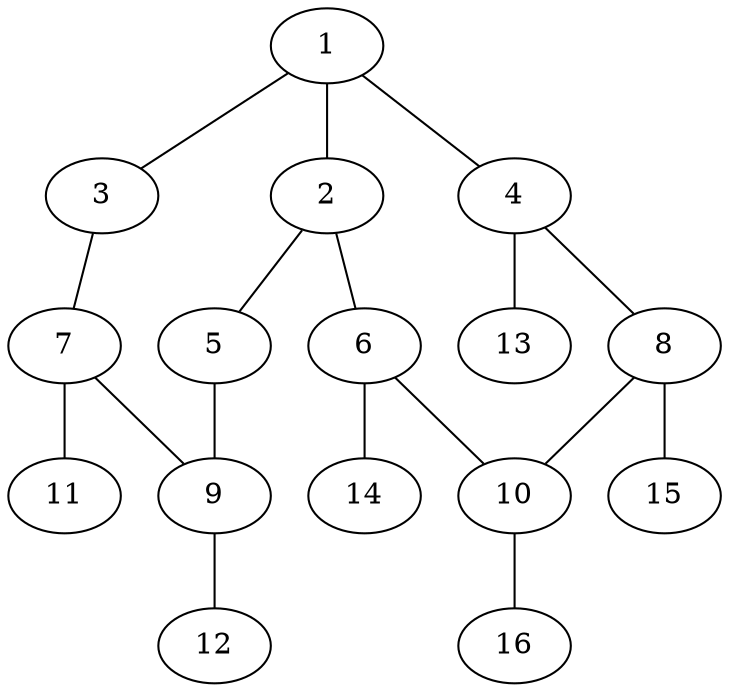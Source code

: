 graph molecule_2655 {
	1	 [chem=C];
	2	 [chem=C];
	1 -- 2	 [valence=1];
	3	 [chem=N];
	1 -- 3	 [valence=2];
	4	 [chem=C];
	1 -- 4	 [valence=1];
	5	 [chem=N];
	2 -- 5	 [valence=2];
	6	 [chem=C];
	2 -- 6	 [valence=1];
	7	 [chem=C];
	3 -- 7	 [valence=1];
	8	 [chem=C];
	4 -- 8	 [valence=2];
	13	 [chem=H];
	4 -- 13	 [valence=1];
	9	 [chem=C];
	5 -- 9	 [valence=1];
	10	 [chem=C];
	6 -- 10	 [valence=2];
	14	 [chem=H];
	6 -- 14	 [valence=1];
	7 -- 9	 [valence=2];
	11	 [chem=Cl];
	7 -- 11	 [valence=1];
	8 -- 10	 [valence=1];
	15	 [chem=H];
	8 -- 15	 [valence=1];
	12	 [chem=Cl];
	9 -- 12	 [valence=1];
	16	 [chem=H];
	10 -- 16	 [valence=1];
}
